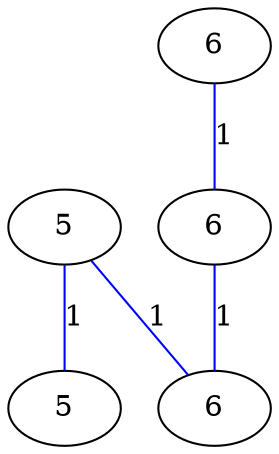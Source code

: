 graph G {
	0 [label="5"];
	1 [label="5"];
	2 [label="6"];
	3 [label="6"];
	4 [label="6"];
	0 -- 1 [label="1", color=blue];
	0 -- 4 [label="1", color=blue];
	2 -- 3 [label="1", color=blue];
	3 -- 4 [label="1", color=blue];
}